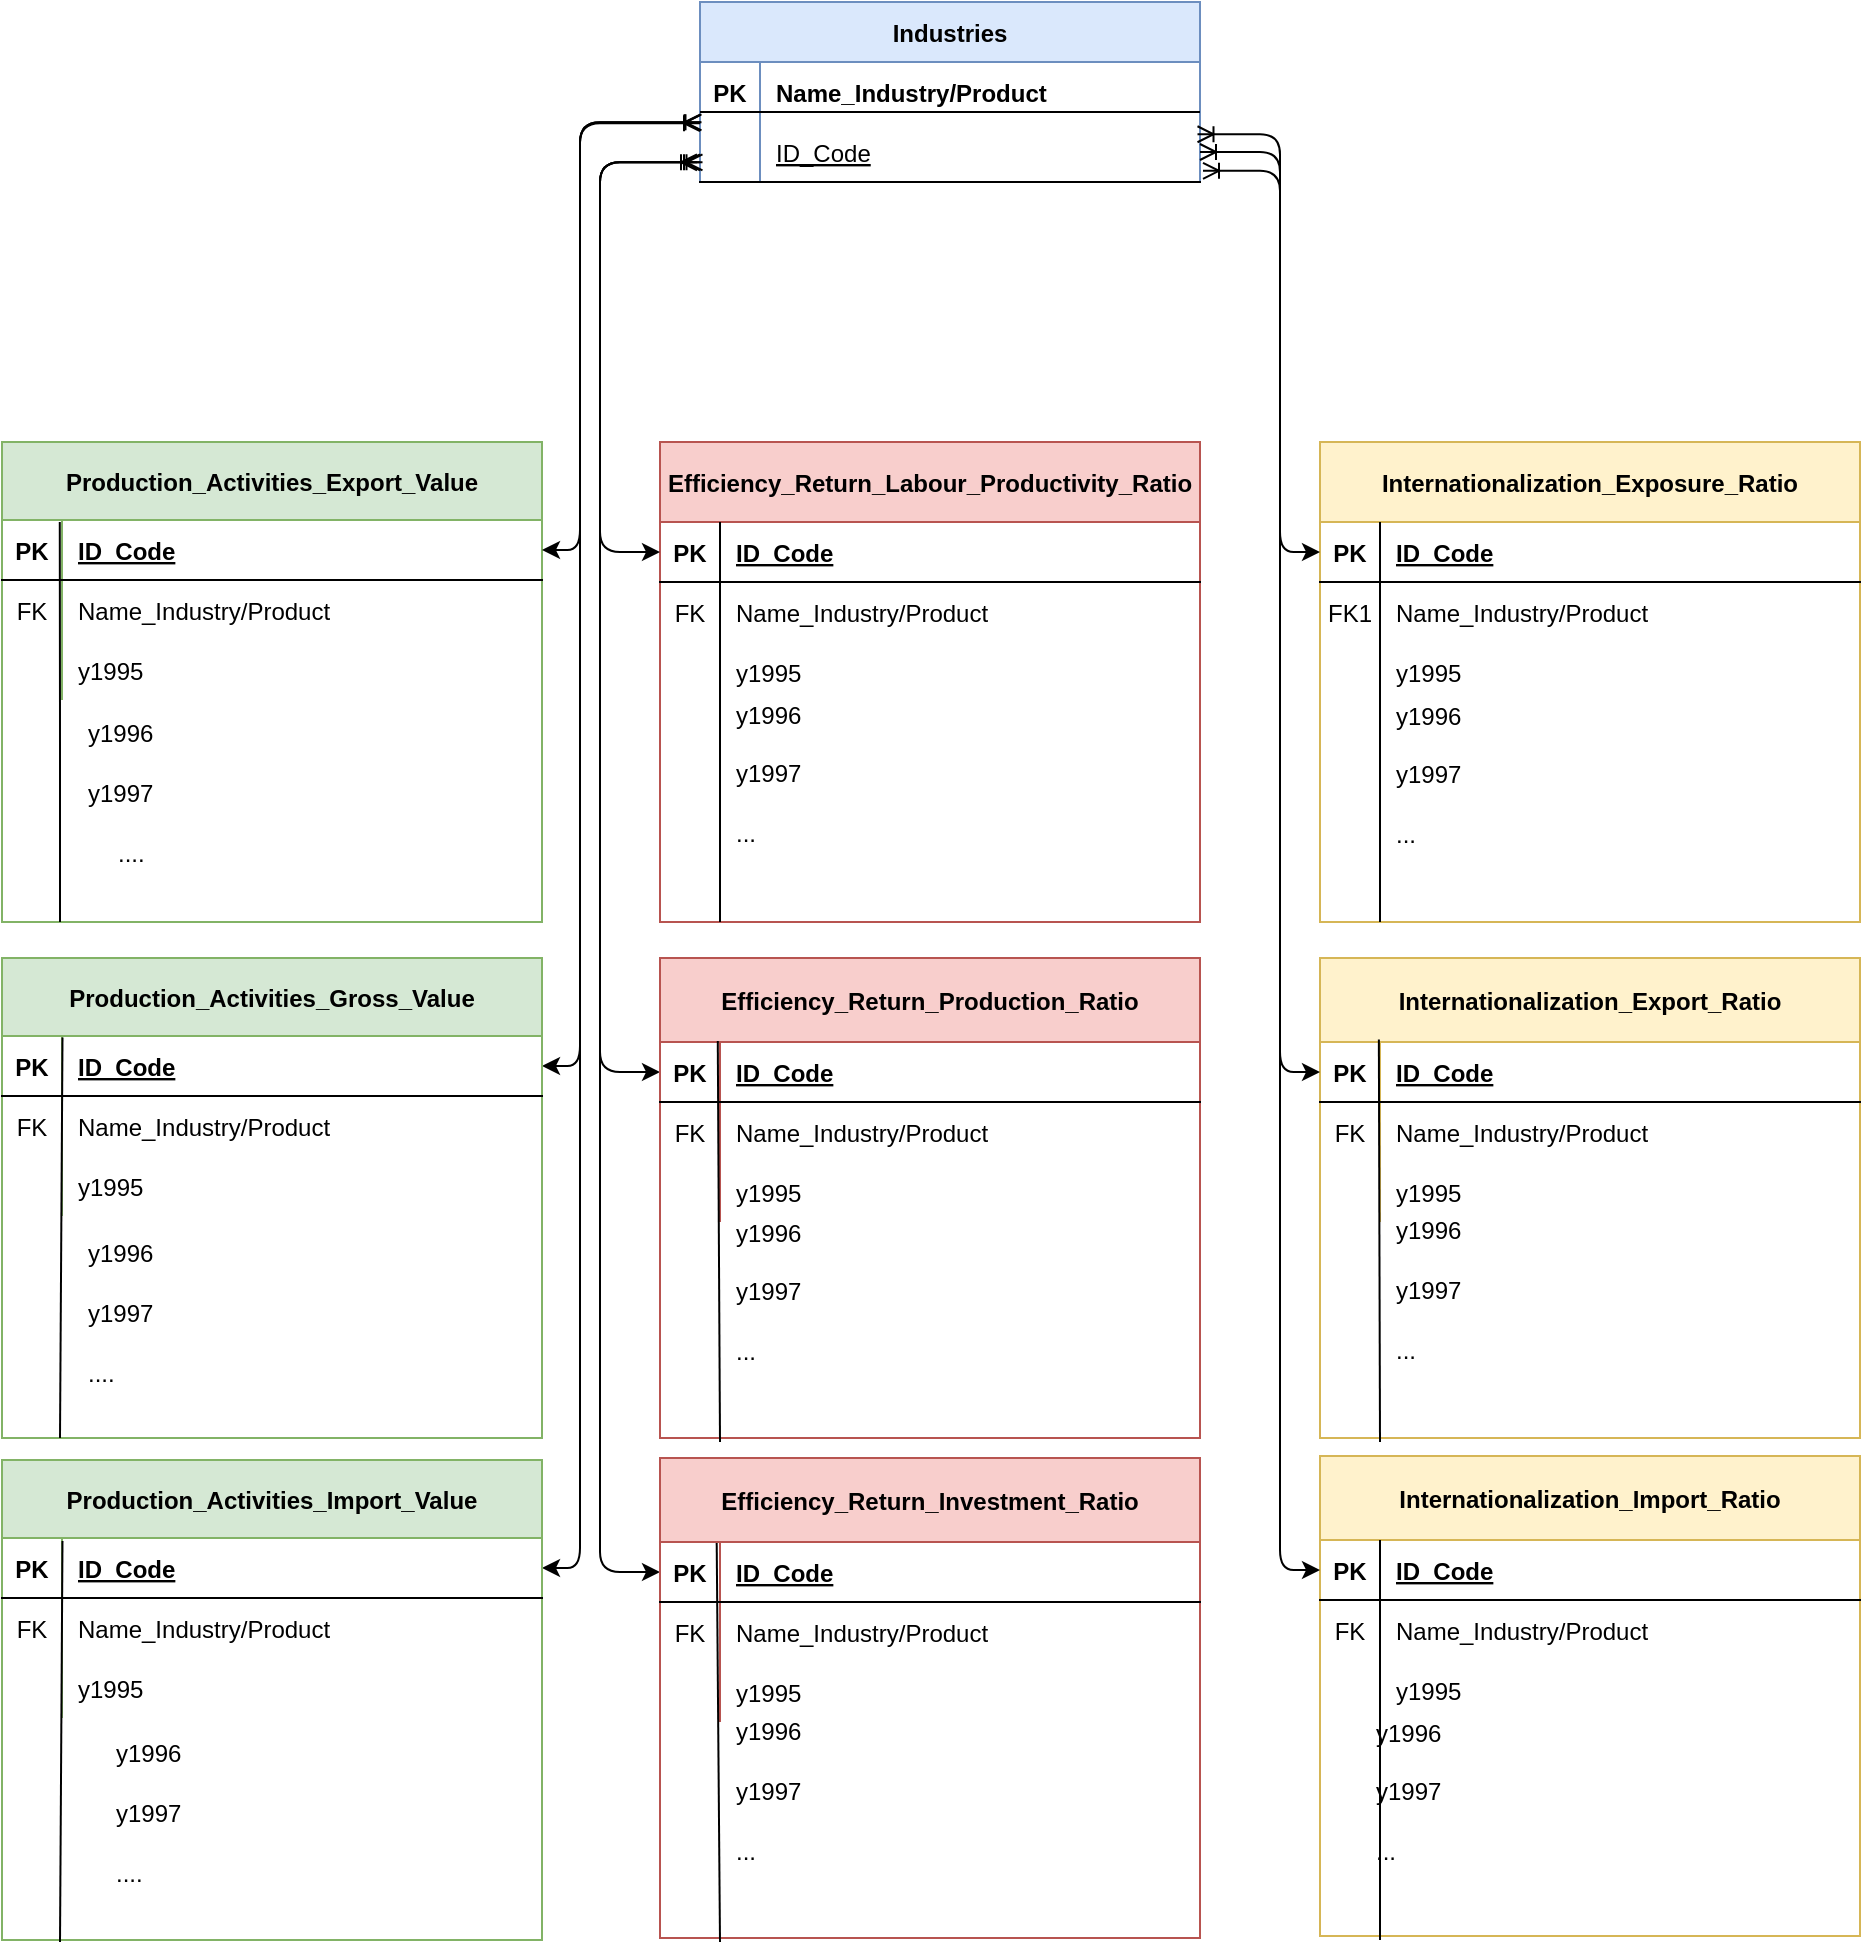 <mxfile version="18.1.3" type="device"><diagram id="R2lEEEUBdFMjLlhIrx00" name="Page-1"><mxGraphModel dx="1720" dy="1095" grid="1" gridSize="10" guides="1" tooltips="1" connect="1" arrows="1" fold="1" page="1" pageScale="1" pageWidth="850" pageHeight="1100" math="0" shadow="0" extFonts="Permanent Marker^https://fonts.googleapis.com/css?family=Permanent+Marker"><root><mxCell id="0"/><mxCell id="1" parent="0"/><mxCell id="C-vyLk0tnHw3VtMMgP7b-2" value="Production_Activities_Export_Value" style="shape=table;startSize=39;container=1;collapsible=1;childLayout=tableLayout;fixedRows=1;rowLines=0;fontStyle=1;align=center;resizeLast=1;fillColor=#d5e8d4;strokeColor=#82b366;" parent="1" vertex="1"><mxGeometry x="11" y="280" width="270" height="240" as="geometry"/></mxCell><mxCell id="C-vyLk0tnHw3VtMMgP7b-3" value="" style="shape=partialRectangle;collapsible=0;dropTarget=0;pointerEvents=0;fillColor=none;points=[[0,0.5],[1,0.5]];portConstraint=eastwest;top=0;left=0;right=0;bottom=1;" parent="C-vyLk0tnHw3VtMMgP7b-2" vertex="1"><mxGeometry y="39" width="270" height="30" as="geometry"/></mxCell><mxCell id="C-vyLk0tnHw3VtMMgP7b-4" value="PK" style="shape=partialRectangle;overflow=hidden;connectable=0;fillColor=none;top=0;left=0;bottom=0;right=0;fontStyle=1;" parent="C-vyLk0tnHw3VtMMgP7b-3" vertex="1"><mxGeometry width="30" height="30" as="geometry"><mxRectangle width="30" height="30" as="alternateBounds"/></mxGeometry></mxCell><mxCell id="C-vyLk0tnHw3VtMMgP7b-5" value="ID_Code" style="shape=partialRectangle;overflow=hidden;connectable=0;fillColor=none;top=0;left=0;bottom=0;right=0;align=left;spacingLeft=6;fontStyle=5;" parent="C-vyLk0tnHw3VtMMgP7b-3" vertex="1"><mxGeometry x="30" width="240" height="30" as="geometry"><mxRectangle width="240" height="30" as="alternateBounds"/></mxGeometry></mxCell><mxCell id="C-vyLk0tnHw3VtMMgP7b-6" value="" style="shape=partialRectangle;collapsible=0;dropTarget=0;pointerEvents=0;fillColor=none;points=[[0,0.5],[1,0.5]];portConstraint=eastwest;top=0;left=0;right=0;bottom=0;" parent="C-vyLk0tnHw3VtMMgP7b-2" vertex="1"><mxGeometry y="69" width="270" height="30" as="geometry"/></mxCell><mxCell id="C-vyLk0tnHw3VtMMgP7b-7" value="FK" style="shape=partialRectangle;overflow=hidden;connectable=0;fillColor=none;top=0;left=0;bottom=0;right=0;" parent="C-vyLk0tnHw3VtMMgP7b-6" vertex="1"><mxGeometry width="30" height="30" as="geometry"><mxRectangle width="30" height="30" as="alternateBounds"/></mxGeometry></mxCell><mxCell id="C-vyLk0tnHw3VtMMgP7b-8" value="Name_Industry/Product" style="shape=partialRectangle;overflow=hidden;connectable=0;fillColor=none;top=0;left=0;bottom=0;right=0;align=left;spacingLeft=6;" parent="C-vyLk0tnHw3VtMMgP7b-6" vertex="1"><mxGeometry x="30" width="240" height="30" as="geometry"><mxRectangle width="240" height="30" as="alternateBounds"/></mxGeometry></mxCell><mxCell id="C-vyLk0tnHw3VtMMgP7b-9" value="" style="shape=partialRectangle;collapsible=0;dropTarget=0;pointerEvents=0;fillColor=none;points=[[0,0.5],[1,0.5]];portConstraint=eastwest;top=0;left=0;right=0;bottom=0;" parent="C-vyLk0tnHw3VtMMgP7b-2" vertex="1"><mxGeometry y="99" width="270" height="30" as="geometry"/></mxCell><mxCell id="C-vyLk0tnHw3VtMMgP7b-10" value="" style="shape=partialRectangle;overflow=hidden;connectable=0;fillColor=none;top=0;left=0;bottom=0;right=0;" parent="C-vyLk0tnHw3VtMMgP7b-9" vertex="1"><mxGeometry width="30" height="30" as="geometry"><mxRectangle width="30" height="30" as="alternateBounds"/></mxGeometry></mxCell><mxCell id="C-vyLk0tnHw3VtMMgP7b-11" value="y1995" style="shape=partialRectangle;overflow=hidden;connectable=0;fillColor=none;top=0;left=0;bottom=0;right=0;align=left;spacingLeft=6;" parent="C-vyLk0tnHw3VtMMgP7b-9" vertex="1"><mxGeometry x="30" width="240" height="30" as="geometry"><mxRectangle width="240" height="30" as="alternateBounds"/></mxGeometry></mxCell><mxCell id="C-vyLk0tnHw3VtMMgP7b-13" value="Efficiency_Return_Labour_Productivity_Ratio" style="shape=table;startSize=40;container=1;collapsible=1;childLayout=tableLayout;fixedRows=1;rowLines=0;fontStyle=1;align=center;resizeLast=1;fillColor=#f8cecc;strokeColor=#b85450;" parent="1" vertex="1"><mxGeometry x="340" y="280" width="270" height="240" as="geometry"/></mxCell><mxCell id="C-vyLk0tnHw3VtMMgP7b-14" value="" style="shape=partialRectangle;collapsible=0;dropTarget=0;pointerEvents=0;fillColor=none;points=[[0,0.5],[1,0.5]];portConstraint=eastwest;top=0;left=0;right=0;bottom=1;" parent="C-vyLk0tnHw3VtMMgP7b-13" vertex="1"><mxGeometry y="40" width="270" height="30" as="geometry"/></mxCell><mxCell id="C-vyLk0tnHw3VtMMgP7b-15" value="PK" style="shape=partialRectangle;overflow=hidden;connectable=0;fillColor=none;top=0;left=0;bottom=0;right=0;fontStyle=1;" parent="C-vyLk0tnHw3VtMMgP7b-14" vertex="1"><mxGeometry width="30" height="30" as="geometry"><mxRectangle width="30" height="30" as="alternateBounds"/></mxGeometry></mxCell><mxCell id="C-vyLk0tnHw3VtMMgP7b-16" value="ID_Code" style="shape=partialRectangle;overflow=hidden;connectable=0;fillColor=none;top=0;left=0;bottom=0;right=0;align=left;spacingLeft=6;fontStyle=5;" parent="C-vyLk0tnHw3VtMMgP7b-14" vertex="1"><mxGeometry x="30" width="240" height="30" as="geometry"><mxRectangle width="240" height="30" as="alternateBounds"/></mxGeometry></mxCell><mxCell id="C-vyLk0tnHw3VtMMgP7b-17" value="" style="shape=partialRectangle;collapsible=0;dropTarget=0;pointerEvents=0;fillColor=none;points=[[0,0.5],[1,0.5]];portConstraint=eastwest;top=0;left=0;right=0;bottom=0;" parent="C-vyLk0tnHw3VtMMgP7b-13" vertex="1"><mxGeometry y="70" width="270" height="30" as="geometry"/></mxCell><mxCell id="C-vyLk0tnHw3VtMMgP7b-18" value="FK" style="shape=partialRectangle;overflow=hidden;connectable=0;fillColor=none;top=0;left=0;bottom=0;right=0;" parent="C-vyLk0tnHw3VtMMgP7b-17" vertex="1"><mxGeometry width="30" height="30" as="geometry"><mxRectangle width="30" height="30" as="alternateBounds"/></mxGeometry></mxCell><mxCell id="C-vyLk0tnHw3VtMMgP7b-19" value="Name_Industry/Product" style="shape=partialRectangle;overflow=hidden;connectable=0;fillColor=none;top=0;left=0;bottom=0;right=0;align=left;spacingLeft=6;" parent="C-vyLk0tnHw3VtMMgP7b-17" vertex="1"><mxGeometry x="30" width="240" height="30" as="geometry"><mxRectangle width="240" height="30" as="alternateBounds"/></mxGeometry></mxCell><mxCell id="C-vyLk0tnHw3VtMMgP7b-20" value="" style="shape=partialRectangle;collapsible=0;dropTarget=0;pointerEvents=0;fillColor=none;points=[[0,0.5],[1,0.5]];portConstraint=eastwest;top=0;left=0;right=0;bottom=0;" parent="C-vyLk0tnHw3VtMMgP7b-13" vertex="1"><mxGeometry y="100" width="270" height="30" as="geometry"/></mxCell><mxCell id="C-vyLk0tnHw3VtMMgP7b-21" value="" style="shape=partialRectangle;overflow=hidden;connectable=0;fillColor=none;top=0;left=0;bottom=0;right=0;" parent="C-vyLk0tnHw3VtMMgP7b-20" vertex="1"><mxGeometry width="30" height="30" as="geometry"><mxRectangle width="30" height="30" as="alternateBounds"/></mxGeometry></mxCell><mxCell id="C-vyLk0tnHw3VtMMgP7b-22" value="y1995" style="shape=partialRectangle;overflow=hidden;connectable=0;fillColor=none;top=0;left=0;bottom=0;right=0;align=left;spacingLeft=6;" parent="C-vyLk0tnHw3VtMMgP7b-20" vertex="1"><mxGeometry x="30" width="240" height="30" as="geometry"><mxRectangle width="240" height="30" as="alternateBounds"/></mxGeometry></mxCell><mxCell id="C-vyLk0tnHw3VtMMgP7b-23" value="Industries" style="shape=table;startSize=30;container=1;collapsible=1;childLayout=tableLayout;fixedRows=1;rowLines=0;fontStyle=1;align=center;resizeLast=1;fillColor=#dae8fc;strokeColor=#6c8ebf;" parent="1" vertex="1"><mxGeometry x="360" y="60" width="250" height="90" as="geometry"><mxRectangle x="360" y="10" width="90" height="30" as="alternateBounds"/></mxGeometry></mxCell><mxCell id="C-vyLk0tnHw3VtMMgP7b-27" value="" style="shape=partialRectangle;collapsible=0;dropTarget=0;pointerEvents=0;fillColor=none;points=[[0,0.5],[1,0.5]];portConstraint=eastwest;top=0;left=0;right=0;bottom=0;" parent="C-vyLk0tnHw3VtMMgP7b-23" vertex="1"><mxGeometry y="30" width="250" height="30" as="geometry"/></mxCell><mxCell id="C-vyLk0tnHw3VtMMgP7b-28" value="PK" style="shape=partialRectangle;overflow=hidden;connectable=0;fillColor=none;top=0;left=0;bottom=0;right=0;fontStyle=1" parent="C-vyLk0tnHw3VtMMgP7b-27" vertex="1"><mxGeometry width="30" height="30" as="geometry"><mxRectangle width="30" height="30" as="alternateBounds"/></mxGeometry></mxCell><mxCell id="C-vyLk0tnHw3VtMMgP7b-29" value="Name_Industry/Product" style="shape=partialRectangle;overflow=hidden;connectable=0;fillColor=none;top=0;left=0;bottom=0;right=0;align=left;spacingLeft=6;verticalAlign=middle;fontStyle=1" parent="C-vyLk0tnHw3VtMMgP7b-27" vertex="1"><mxGeometry x="30" width="220" height="30" as="geometry"><mxRectangle width="220" height="30" as="alternateBounds"/></mxGeometry></mxCell><mxCell id="C-vyLk0tnHw3VtMMgP7b-24" value="" style="shape=partialRectangle;collapsible=0;dropTarget=0;pointerEvents=0;fillColor=none;points=[[0,0.5],[1,0.5]];portConstraint=eastwest;top=0;left=0;right=0;bottom=1;" parent="C-vyLk0tnHw3VtMMgP7b-23" vertex="1"><mxGeometry y="60" width="250" height="30" as="geometry"/></mxCell><mxCell id="C-vyLk0tnHw3VtMMgP7b-25" value="" style="shape=partialRectangle;overflow=hidden;connectable=0;fillColor=none;top=0;left=0;bottom=0;right=0;fontStyle=1;" parent="C-vyLk0tnHw3VtMMgP7b-24" vertex="1"><mxGeometry width="30" height="30" as="geometry"><mxRectangle width="30" height="30" as="alternateBounds"/></mxGeometry></mxCell><mxCell id="C-vyLk0tnHw3VtMMgP7b-26" value="ID_Code" style="shape=partialRectangle;overflow=hidden;connectable=0;fillColor=none;top=0;left=0;bottom=0;right=0;align=left;spacingLeft=6;fontStyle=4;" parent="C-vyLk0tnHw3VtMMgP7b-24" vertex="1"><mxGeometry x="30" width="220" height="30" as="geometry"><mxRectangle width="220" height="30" as="alternateBounds"/></mxGeometry></mxCell><mxCell id="WHuVvMJhgXAeZr_GgcY7-3" value="Internationalization_Exposure_Ratio" style="shape=table;startSize=40;container=1;collapsible=1;childLayout=tableLayout;fixedRows=1;rowLines=0;fontStyle=1;align=center;resizeLast=1;fillColor=#fff2cc;strokeColor=#d6b656;" vertex="1" parent="1"><mxGeometry x="670" y="280" width="270" height="240" as="geometry"/></mxCell><mxCell id="WHuVvMJhgXAeZr_GgcY7-4" value="" style="shape=partialRectangle;collapsible=0;dropTarget=0;pointerEvents=0;fillColor=none;points=[[0,0.5],[1,0.5]];portConstraint=eastwest;top=0;left=0;right=0;bottom=1;" vertex="1" parent="WHuVvMJhgXAeZr_GgcY7-3"><mxGeometry y="40" width="270" height="30" as="geometry"/></mxCell><mxCell id="WHuVvMJhgXAeZr_GgcY7-5" value="PK" style="shape=partialRectangle;overflow=hidden;connectable=0;fillColor=none;top=0;left=0;bottom=0;right=0;fontStyle=1;" vertex="1" parent="WHuVvMJhgXAeZr_GgcY7-4"><mxGeometry width="30" height="30" as="geometry"><mxRectangle width="30" height="30" as="alternateBounds"/></mxGeometry></mxCell><mxCell id="WHuVvMJhgXAeZr_GgcY7-6" value="ID_Code" style="shape=partialRectangle;overflow=hidden;connectable=0;fillColor=none;top=0;left=0;bottom=0;right=0;align=left;spacingLeft=6;fontStyle=5;" vertex="1" parent="WHuVvMJhgXAeZr_GgcY7-4"><mxGeometry x="30" width="240" height="30" as="geometry"><mxRectangle width="240" height="30" as="alternateBounds"/></mxGeometry></mxCell><mxCell id="WHuVvMJhgXAeZr_GgcY7-7" value="" style="shape=partialRectangle;collapsible=0;dropTarget=0;pointerEvents=0;fillColor=none;points=[[0,0.5],[1,0.5]];portConstraint=eastwest;top=0;left=0;right=0;bottom=0;" vertex="1" parent="WHuVvMJhgXAeZr_GgcY7-3"><mxGeometry y="70" width="270" height="30" as="geometry"/></mxCell><mxCell id="WHuVvMJhgXAeZr_GgcY7-8" value="FK1" style="shape=partialRectangle;overflow=hidden;connectable=0;fillColor=none;top=0;left=0;bottom=0;right=0;" vertex="1" parent="WHuVvMJhgXAeZr_GgcY7-7"><mxGeometry width="30" height="30" as="geometry"><mxRectangle width="30" height="30" as="alternateBounds"/></mxGeometry></mxCell><mxCell id="WHuVvMJhgXAeZr_GgcY7-9" value="Name_Industry/Product" style="shape=partialRectangle;overflow=hidden;connectable=0;fillColor=none;top=0;left=0;bottom=0;right=0;align=left;spacingLeft=6;" vertex="1" parent="WHuVvMJhgXAeZr_GgcY7-7"><mxGeometry x="30" width="240" height="30" as="geometry"><mxRectangle width="240" height="30" as="alternateBounds"/></mxGeometry></mxCell><mxCell id="WHuVvMJhgXAeZr_GgcY7-10" value="" style="shape=partialRectangle;collapsible=0;dropTarget=0;pointerEvents=0;fillColor=none;points=[[0,0.5],[1,0.5]];portConstraint=eastwest;top=0;left=0;right=0;bottom=0;" vertex="1" parent="WHuVvMJhgXAeZr_GgcY7-3"><mxGeometry y="100" width="270" height="30" as="geometry"/></mxCell><mxCell id="WHuVvMJhgXAeZr_GgcY7-11" value="" style="shape=partialRectangle;overflow=hidden;connectable=0;fillColor=none;top=0;left=0;bottom=0;right=0;" vertex="1" parent="WHuVvMJhgXAeZr_GgcY7-10"><mxGeometry width="30" height="30" as="geometry"><mxRectangle width="30" height="30" as="alternateBounds"/></mxGeometry></mxCell><mxCell id="WHuVvMJhgXAeZr_GgcY7-12" value="y1995" style="shape=partialRectangle;overflow=hidden;connectable=0;fillColor=none;top=0;left=0;bottom=0;right=0;align=left;spacingLeft=6;" vertex="1" parent="WHuVvMJhgXAeZr_GgcY7-10"><mxGeometry x="30" width="240" height="30" as="geometry"><mxRectangle width="240" height="30" as="alternateBounds"/></mxGeometry></mxCell><mxCell id="WHuVvMJhgXAeZr_GgcY7-62" value="Internationalization_Export_Ratio" style="shape=table;startSize=42;container=1;collapsible=1;childLayout=tableLayout;fixedRows=1;rowLines=0;fontStyle=1;align=center;resizeLast=1;fillColor=#fff2cc;strokeColor=#d6b656;" vertex="1" parent="1"><mxGeometry x="670" y="538" width="270" height="240" as="geometry"/></mxCell><mxCell id="WHuVvMJhgXAeZr_GgcY7-63" value="" style="shape=partialRectangle;collapsible=0;dropTarget=0;pointerEvents=0;fillColor=none;points=[[0,0.5],[1,0.5]];portConstraint=eastwest;top=0;left=0;right=0;bottom=1;" vertex="1" parent="WHuVvMJhgXAeZr_GgcY7-62"><mxGeometry y="42" width="270" height="30" as="geometry"/></mxCell><mxCell id="WHuVvMJhgXAeZr_GgcY7-64" value="PK" style="shape=partialRectangle;overflow=hidden;connectable=0;fillColor=none;top=0;left=0;bottom=0;right=0;fontStyle=1;" vertex="1" parent="WHuVvMJhgXAeZr_GgcY7-63"><mxGeometry width="30" height="30" as="geometry"><mxRectangle width="30" height="30" as="alternateBounds"/></mxGeometry></mxCell><mxCell id="WHuVvMJhgXAeZr_GgcY7-65" value="ID_Code" style="shape=partialRectangle;overflow=hidden;connectable=0;fillColor=none;top=0;left=0;bottom=0;right=0;align=left;spacingLeft=6;fontStyle=5;" vertex="1" parent="WHuVvMJhgXAeZr_GgcY7-63"><mxGeometry x="30" width="240" height="30" as="geometry"><mxRectangle width="240" height="30" as="alternateBounds"/></mxGeometry></mxCell><mxCell id="WHuVvMJhgXAeZr_GgcY7-66" value="" style="shape=partialRectangle;collapsible=0;dropTarget=0;pointerEvents=0;fillColor=none;points=[[0,0.5],[1,0.5]];portConstraint=eastwest;top=0;left=0;right=0;bottom=0;" vertex="1" parent="WHuVvMJhgXAeZr_GgcY7-62"><mxGeometry y="72" width="270" height="30" as="geometry"/></mxCell><mxCell id="WHuVvMJhgXAeZr_GgcY7-67" value="FK" style="shape=partialRectangle;overflow=hidden;connectable=0;fillColor=none;top=0;left=0;bottom=0;right=0;" vertex="1" parent="WHuVvMJhgXAeZr_GgcY7-66"><mxGeometry width="30" height="30" as="geometry"><mxRectangle width="30" height="30" as="alternateBounds"/></mxGeometry></mxCell><mxCell id="WHuVvMJhgXAeZr_GgcY7-68" value="Name_Industry/Product" style="shape=partialRectangle;overflow=hidden;connectable=0;fillColor=none;top=0;left=0;bottom=0;right=0;align=left;spacingLeft=6;" vertex="1" parent="WHuVvMJhgXAeZr_GgcY7-66"><mxGeometry x="30" width="240" height="30" as="geometry"><mxRectangle width="240" height="30" as="alternateBounds"/></mxGeometry></mxCell><mxCell id="WHuVvMJhgXAeZr_GgcY7-69" value="" style="shape=partialRectangle;collapsible=0;dropTarget=0;pointerEvents=0;fillColor=none;points=[[0,0.5],[1,0.5]];portConstraint=eastwest;top=0;left=0;right=0;bottom=0;" vertex="1" parent="WHuVvMJhgXAeZr_GgcY7-62"><mxGeometry y="102" width="270" height="30" as="geometry"/></mxCell><mxCell id="WHuVvMJhgXAeZr_GgcY7-70" value="" style="shape=partialRectangle;overflow=hidden;connectable=0;fillColor=none;top=0;left=0;bottom=0;right=0;" vertex="1" parent="WHuVvMJhgXAeZr_GgcY7-69"><mxGeometry width="30" height="30" as="geometry"><mxRectangle width="30" height="30" as="alternateBounds"/></mxGeometry></mxCell><mxCell id="WHuVvMJhgXAeZr_GgcY7-71" value="y1995" style="shape=partialRectangle;overflow=hidden;connectable=0;fillColor=none;top=0;left=0;bottom=0;right=0;align=left;spacingLeft=6;" vertex="1" parent="WHuVvMJhgXAeZr_GgcY7-69"><mxGeometry x="30" width="240" height="30" as="geometry"><mxRectangle width="240" height="30" as="alternateBounds"/></mxGeometry></mxCell><mxCell id="WHuVvMJhgXAeZr_GgcY7-72" value="Internationalization_Import_Ratio" style="shape=table;startSize=42;container=1;collapsible=1;childLayout=tableLayout;fixedRows=1;rowLines=0;fontStyle=1;align=center;resizeLast=1;fillColor=#fff2cc;strokeColor=#d6b656;" vertex="1" parent="1"><mxGeometry x="670" y="787" width="270" height="240" as="geometry"/></mxCell><mxCell id="WHuVvMJhgXAeZr_GgcY7-73" value="" style="shape=partialRectangle;collapsible=0;dropTarget=0;pointerEvents=0;fillColor=none;points=[[0,0.5],[1,0.5]];portConstraint=eastwest;top=0;left=0;right=0;bottom=1;" vertex="1" parent="WHuVvMJhgXAeZr_GgcY7-72"><mxGeometry y="42" width="270" height="30" as="geometry"/></mxCell><mxCell id="WHuVvMJhgXAeZr_GgcY7-74" value="PK" style="shape=partialRectangle;overflow=hidden;connectable=0;fillColor=none;top=0;left=0;bottom=0;right=0;fontStyle=1;" vertex="1" parent="WHuVvMJhgXAeZr_GgcY7-73"><mxGeometry width="30" height="30" as="geometry"><mxRectangle width="30" height="30" as="alternateBounds"/></mxGeometry></mxCell><mxCell id="WHuVvMJhgXAeZr_GgcY7-75" value="ID_Code" style="shape=partialRectangle;overflow=hidden;connectable=0;fillColor=none;top=0;left=0;bottom=0;right=0;align=left;spacingLeft=6;fontStyle=5;" vertex="1" parent="WHuVvMJhgXAeZr_GgcY7-73"><mxGeometry x="30" width="240" height="30" as="geometry"><mxRectangle width="240" height="30" as="alternateBounds"/></mxGeometry></mxCell><mxCell id="WHuVvMJhgXAeZr_GgcY7-76" value="" style="shape=partialRectangle;collapsible=0;dropTarget=0;pointerEvents=0;fillColor=none;points=[[0,0.5],[1,0.5]];portConstraint=eastwest;top=0;left=0;right=0;bottom=0;" vertex="1" parent="WHuVvMJhgXAeZr_GgcY7-72"><mxGeometry y="72" width="270" height="30" as="geometry"/></mxCell><mxCell id="WHuVvMJhgXAeZr_GgcY7-77" value="FK" style="shape=partialRectangle;overflow=hidden;connectable=0;fillColor=none;top=0;left=0;bottom=0;right=0;" vertex="1" parent="WHuVvMJhgXAeZr_GgcY7-76"><mxGeometry width="30" height="30" as="geometry"><mxRectangle width="30" height="30" as="alternateBounds"/></mxGeometry></mxCell><mxCell id="WHuVvMJhgXAeZr_GgcY7-78" value="Name_Industry/Product" style="shape=partialRectangle;overflow=hidden;connectable=0;fillColor=none;top=0;left=0;bottom=0;right=0;align=left;spacingLeft=6;" vertex="1" parent="WHuVvMJhgXAeZr_GgcY7-76"><mxGeometry x="30" width="240" height="30" as="geometry"><mxRectangle width="240" height="30" as="alternateBounds"/></mxGeometry></mxCell><mxCell id="WHuVvMJhgXAeZr_GgcY7-79" value="" style="shape=partialRectangle;collapsible=0;dropTarget=0;pointerEvents=0;fillColor=none;points=[[0,0.5],[1,0.5]];portConstraint=eastwest;top=0;left=0;right=0;bottom=0;" vertex="1" parent="WHuVvMJhgXAeZr_GgcY7-72"><mxGeometry y="102" width="270" height="30" as="geometry"/></mxCell><mxCell id="WHuVvMJhgXAeZr_GgcY7-80" value="" style="shape=partialRectangle;overflow=hidden;connectable=0;fillColor=none;top=0;left=0;bottom=0;right=0;" vertex="1" parent="WHuVvMJhgXAeZr_GgcY7-79"><mxGeometry width="30" height="30" as="geometry"><mxRectangle width="30" height="30" as="alternateBounds"/></mxGeometry></mxCell><mxCell id="WHuVvMJhgXAeZr_GgcY7-81" value="y1995" style="shape=partialRectangle;overflow=hidden;connectable=0;fillColor=none;top=0;left=0;bottom=0;right=0;align=left;spacingLeft=6;" vertex="1" parent="WHuVvMJhgXAeZr_GgcY7-79"><mxGeometry x="30" width="240" height="30" as="geometry"><mxRectangle width="240" height="30" as="alternateBounds"/></mxGeometry></mxCell><mxCell id="WHuVvMJhgXAeZr_GgcY7-85" style="edgeStyle=elbowEdgeStyle;rounded=1;orthogonalLoop=1;jettySize=auto;html=1;exitX=0.001;exitY=0.006;exitDx=0;exitDy=0;startArrow=ERoneToMany;startFill=0;entryX=1;entryY=0.5;entryDx=0;entryDy=0;exitPerimeter=0;" edge="1" parent="1" source="C-vyLk0tnHw3VtMMgP7b-24" target="WHuVvMJhgXAeZr_GgcY7-158"><mxGeometry relative="1" as="geometry"><mxPoint x="281" y="875" as="targetPoint"/><Array as="points"><mxPoint x="300" y="360"/></Array></mxGeometry></mxCell><mxCell id="WHuVvMJhgXAeZr_GgcY7-86" style="edgeStyle=elbowEdgeStyle;rounded=1;orthogonalLoop=1;jettySize=auto;html=1;startArrow=ERoneToMany;startFill=0;entryX=1;entryY=0.5;entryDx=0;entryDy=0;exitX=0.003;exitY=0.006;exitDx=0;exitDy=0;exitPerimeter=0;" edge="1" parent="1" source="C-vyLk0tnHw3VtMMgP7b-24" target="C-vyLk0tnHw3VtMMgP7b-3"><mxGeometry relative="1" as="geometry"><mxPoint x="280" y="500.0" as="targetPoint"/><mxPoint x="330" y="60" as="sourcePoint"/><Array as="points"><mxPoint x="300" y="340"/></Array></mxGeometry></mxCell><mxCell id="WHuVvMJhgXAeZr_GgcY7-87" style="edgeStyle=elbowEdgeStyle;rounded=1;orthogonalLoop=1;jettySize=auto;html=1;exitX=0;exitY=0.02;exitDx=0;exitDy=0;startArrow=ERoneToMany;startFill=0;entryX=1;entryY=0.5;entryDx=0;entryDy=0;exitPerimeter=0;" edge="1" parent="1" source="C-vyLk0tnHw3VtMMgP7b-24" target="WHuVvMJhgXAeZr_GgcY7-171"><mxGeometry relative="1" as="geometry"><mxPoint x="280" y="1005" as="targetPoint"/><mxPoint x="355" y="90.0" as="sourcePoint"/><Array as="points"><mxPoint x="300" y="460"/><mxPoint x="290" y="850"/><mxPoint x="300" y="360"/></Array></mxGeometry></mxCell><mxCell id="WHuVvMJhgXAeZr_GgcY7-88" style="edgeStyle=elbowEdgeStyle;rounded=1;orthogonalLoop=1;jettySize=auto;html=1;startArrow=ERoneToMany;startFill=0;entryX=0;entryY=0.5;entryDx=0;entryDy=0;exitX=0.005;exitY=0.672;exitDx=0;exitDy=0;exitPerimeter=0;" edge="1" parent="1" source="C-vyLk0tnHw3VtMMgP7b-24" target="C-vyLk0tnHw3VtMMgP7b-14"><mxGeometry relative="1" as="geometry"><mxPoint x="290" y="370" as="targetPoint"/><mxPoint x="350" y="100" as="sourcePoint"/><Array as="points"><mxPoint x="310" y="370"/></Array></mxGeometry></mxCell><mxCell id="WHuVvMJhgXAeZr_GgcY7-89" style="edgeStyle=elbowEdgeStyle;rounded=1;orthogonalLoop=1;jettySize=auto;html=1;startArrow=ERoneToMany;startFill=0;entryX=0;entryY=0.5;entryDx=0;entryDy=0;exitX=-0.006;exitY=0.672;exitDx=0;exitDy=0;exitPerimeter=0;" edge="1" parent="1" source="C-vyLk0tnHw3VtMMgP7b-24" target="WHuVvMJhgXAeZr_GgcY7-188"><mxGeometry relative="1" as="geometry"><mxPoint x="340" y="815" as="targetPoint"/><mxPoint x="350" y="100" as="sourcePoint"/><Array as="points"><mxPoint x="310" y="300"/><mxPoint x="340" y="100"/><mxPoint x="320" y="380"/></Array></mxGeometry></mxCell><mxCell id="WHuVvMJhgXAeZr_GgcY7-90" style="edgeStyle=elbowEdgeStyle;rounded=1;orthogonalLoop=1;jettySize=auto;html=1;startArrow=ERoneToMany;startFill=0;entryX=0;entryY=0.5;entryDx=0;entryDy=0;exitX=0;exitY=0.672;exitDx=0;exitDy=0;exitPerimeter=0;" edge="1" parent="1" source="C-vyLk0tnHw3VtMMgP7b-24" target="WHuVvMJhgXAeZr_GgcY7-201"><mxGeometry relative="1" as="geometry"><mxPoint x="370" y="1115" as="targetPoint"/><mxPoint x="350" y="90" as="sourcePoint"/><Array as="points"><mxPoint x="310" y="380"/><mxPoint x="320" y="90"/><mxPoint x="350" y="110"/><mxPoint x="330" y="390"/></Array></mxGeometry></mxCell><mxCell id="WHuVvMJhgXAeZr_GgcY7-91" style="edgeStyle=elbowEdgeStyle;rounded=1;orthogonalLoop=1;jettySize=auto;html=1;startArrow=ERoneToMany;startFill=0;entryX=0;entryY=0.5;entryDx=0;entryDy=0;exitX=1.006;exitY=0.814;exitDx=0;exitDy=0;exitPerimeter=0;" edge="1" parent="1" source="C-vyLk0tnHw3VtMMgP7b-24" target="WHuVvMJhgXAeZr_GgcY7-63"><mxGeometry relative="1" as="geometry"><mxPoint x="690" y="493.88" as="targetPoint"/><mxPoint x="704.5" y="80" as="sourcePoint"/><Array as="points"><mxPoint x="650" y="210"/><mxPoint x="690" y="88.88"/><mxPoint x="670" y="368.88"/></Array></mxGeometry></mxCell><mxCell id="WHuVvMJhgXAeZr_GgcY7-92" style="edgeStyle=elbowEdgeStyle;rounded=1;orthogonalLoop=1;jettySize=auto;html=1;startArrow=ERoneToMany;startFill=0;entryX=0;entryY=0.5;entryDx=0;entryDy=0;exitX=0.995;exitY=0.204;exitDx=0;exitDy=0;exitPerimeter=0;" edge="1" parent="1" source="C-vyLk0tnHw3VtMMgP7b-24" target="WHuVvMJhgXAeZr_GgcY7-4"><mxGeometry relative="1" as="geometry"><mxPoint x="670" y="350" as="targetPoint"/><mxPoint x="605" y="80" as="sourcePoint"/><Array as="points"><mxPoint x="650" y="205"/><mxPoint x="690" y="83.88"/><mxPoint x="670" y="363.88"/></Array></mxGeometry></mxCell><mxCell id="WHuVvMJhgXAeZr_GgcY7-93" style="edgeStyle=elbowEdgeStyle;rounded=1;orthogonalLoop=1;jettySize=auto;html=1;startArrow=ERoneToMany;startFill=0;exitX=1;exitY=0.5;exitDx=0;exitDy=0;entryX=0;entryY=0.5;entryDx=0;entryDy=0;" edge="1" parent="1" source="C-vyLk0tnHw3VtMMgP7b-24" target="WHuVvMJhgXAeZr_GgcY7-73"><mxGeometry relative="1" as="geometry"><mxPoint x="660" y="670" as="targetPoint"/><mxPoint x="625" y="105.0" as="sourcePoint"/><Array as="points"><mxPoint x="650" y="390"/><mxPoint x="710" y="108.88"/><mxPoint x="690" y="388.88"/></Array></mxGeometry></mxCell><mxCell id="WHuVvMJhgXAeZr_GgcY7-152" value="" style="shape=partialRectangle;overflow=hidden;connectable=0;fillColor=none;top=0;left=0;bottom=0;right=0;" vertex="1" parent="1"><mxGeometry x="30" y="371.5" width="30" height="30" as="geometry"><mxRectangle width="30" height="30" as="alternateBounds"/></mxGeometry></mxCell><mxCell id="WHuVvMJhgXAeZr_GgcY7-154" value="y1996" style="shape=partialRectangle;overflow=hidden;connectable=0;fillColor=none;top=0;left=0;bottom=0;right=0;align=left;spacingLeft=6;" vertex="1" parent="1"><mxGeometry x="46" y="410" width="220" height="30" as="geometry"><mxRectangle width="220" height="30" as="alternateBounds"/></mxGeometry></mxCell><mxCell id="WHuVvMJhgXAeZr_GgcY7-155" value="y1997" style="shape=partialRectangle;overflow=hidden;connectable=0;fillColor=none;top=0;left=0;bottom=0;right=0;align=left;spacingLeft=6;" vertex="1" parent="1"><mxGeometry x="46" y="440" width="220" height="30" as="geometry"><mxRectangle width="220" height="30" as="alternateBounds"/></mxGeometry></mxCell><mxCell id="WHuVvMJhgXAeZr_GgcY7-156" value="...." style="shape=partialRectangle;overflow=hidden;connectable=0;fillColor=none;top=0;left=0;bottom=0;right=0;align=left;spacingLeft=6;" vertex="1" parent="1"><mxGeometry x="61" y="470" width="220" height="30" as="geometry"><mxRectangle width="220" height="30" as="alternateBounds"/></mxGeometry></mxCell><mxCell id="WHuVvMJhgXAeZr_GgcY7-157" value="Production_Activities_Gross_Value" style="shape=table;startSize=39;container=1;collapsible=1;childLayout=tableLayout;fixedRows=1;rowLines=0;fontStyle=1;align=center;resizeLast=1;fillColor=#d5e8d4;strokeColor=#82b366;" vertex="1" parent="1"><mxGeometry x="11" y="538" width="270" height="240" as="geometry"/></mxCell><mxCell id="WHuVvMJhgXAeZr_GgcY7-158" value="" style="shape=partialRectangle;collapsible=0;dropTarget=0;pointerEvents=0;fillColor=none;points=[[0,0.5],[1,0.5]];portConstraint=eastwest;top=0;left=0;right=0;bottom=1;" vertex="1" parent="WHuVvMJhgXAeZr_GgcY7-157"><mxGeometry y="39" width="270" height="30" as="geometry"/></mxCell><mxCell id="WHuVvMJhgXAeZr_GgcY7-159" value="PK" style="shape=partialRectangle;overflow=hidden;connectable=0;fillColor=none;top=0;left=0;bottom=0;right=0;fontStyle=1;" vertex="1" parent="WHuVvMJhgXAeZr_GgcY7-158"><mxGeometry width="30" height="30" as="geometry"><mxRectangle width="30" height="30" as="alternateBounds"/></mxGeometry></mxCell><mxCell id="WHuVvMJhgXAeZr_GgcY7-160" value="ID_Code" style="shape=partialRectangle;overflow=hidden;connectable=0;fillColor=none;top=0;left=0;bottom=0;right=0;align=left;spacingLeft=6;fontStyle=5;" vertex="1" parent="WHuVvMJhgXAeZr_GgcY7-158"><mxGeometry x="30" width="240" height="30" as="geometry"><mxRectangle width="240" height="30" as="alternateBounds"/></mxGeometry></mxCell><mxCell id="WHuVvMJhgXAeZr_GgcY7-161" value="" style="shape=partialRectangle;collapsible=0;dropTarget=0;pointerEvents=0;fillColor=none;points=[[0,0.5],[1,0.5]];portConstraint=eastwest;top=0;left=0;right=0;bottom=0;" vertex="1" parent="WHuVvMJhgXAeZr_GgcY7-157"><mxGeometry y="69" width="270" height="30" as="geometry"/></mxCell><mxCell id="WHuVvMJhgXAeZr_GgcY7-162" value="FK" style="shape=partialRectangle;overflow=hidden;connectable=0;fillColor=none;top=0;left=0;bottom=0;right=0;" vertex="1" parent="WHuVvMJhgXAeZr_GgcY7-161"><mxGeometry width="30" height="30" as="geometry"><mxRectangle width="30" height="30" as="alternateBounds"/></mxGeometry></mxCell><mxCell id="WHuVvMJhgXAeZr_GgcY7-163" value="Name_Industry/Product" style="shape=partialRectangle;overflow=hidden;connectable=0;fillColor=none;top=0;left=0;bottom=0;right=0;align=left;spacingLeft=6;" vertex="1" parent="WHuVvMJhgXAeZr_GgcY7-161"><mxGeometry x="30" width="240" height="30" as="geometry"><mxRectangle width="240" height="30" as="alternateBounds"/></mxGeometry></mxCell><mxCell id="WHuVvMJhgXAeZr_GgcY7-164" value="" style="shape=partialRectangle;collapsible=0;dropTarget=0;pointerEvents=0;fillColor=none;points=[[0,0.5],[1,0.5]];portConstraint=eastwest;top=0;left=0;right=0;bottom=0;" vertex="1" parent="WHuVvMJhgXAeZr_GgcY7-157"><mxGeometry y="99" width="270" height="30" as="geometry"/></mxCell><mxCell id="WHuVvMJhgXAeZr_GgcY7-165" value="" style="shape=partialRectangle;overflow=hidden;connectable=0;fillColor=none;top=0;left=0;bottom=0;right=0;" vertex="1" parent="WHuVvMJhgXAeZr_GgcY7-164"><mxGeometry width="30" height="30" as="geometry"><mxRectangle width="30" height="30" as="alternateBounds"/></mxGeometry></mxCell><mxCell id="WHuVvMJhgXAeZr_GgcY7-166" value="y1995" style="shape=partialRectangle;overflow=hidden;connectable=0;fillColor=none;top=0;left=0;bottom=0;right=0;align=left;spacingLeft=6;" vertex="1" parent="WHuVvMJhgXAeZr_GgcY7-164"><mxGeometry x="30" width="240" height="30" as="geometry"><mxRectangle width="240" height="30" as="alternateBounds"/></mxGeometry></mxCell><mxCell id="WHuVvMJhgXAeZr_GgcY7-167" value="y1996" style="shape=partialRectangle;overflow=hidden;connectable=0;fillColor=none;top=0;left=0;bottom=0;right=0;align=left;spacingLeft=6;" vertex="1" parent="1"><mxGeometry x="46" y="670" width="220" height="30" as="geometry"><mxRectangle width="220" height="30" as="alternateBounds"/></mxGeometry></mxCell><mxCell id="WHuVvMJhgXAeZr_GgcY7-168" value="y1997" style="shape=partialRectangle;overflow=hidden;connectable=0;fillColor=none;top=0;left=0;bottom=0;right=0;align=left;spacingLeft=6;" vertex="1" parent="1"><mxGeometry x="46" y="700" width="220" height="30" as="geometry"><mxRectangle width="220" height="30" as="alternateBounds"/></mxGeometry></mxCell><mxCell id="WHuVvMJhgXAeZr_GgcY7-169" value="...." style="shape=partialRectangle;overflow=hidden;connectable=0;fillColor=none;top=0;left=0;bottom=0;right=0;align=left;spacingLeft=6;" vertex="1" parent="1"><mxGeometry x="46" y="730" width="220" height="30" as="geometry"><mxRectangle width="220" height="30" as="alternateBounds"/></mxGeometry></mxCell><mxCell id="WHuVvMJhgXAeZr_GgcY7-170" value="Production_Activities_Import_Value" style="shape=table;startSize=39;container=1;collapsible=1;childLayout=tableLayout;fixedRows=1;rowLines=0;fontStyle=1;align=center;resizeLast=1;fillColor=#d5e8d4;strokeColor=#82b366;" vertex="1" parent="1"><mxGeometry x="11" y="789" width="270" height="240" as="geometry"/></mxCell><mxCell id="WHuVvMJhgXAeZr_GgcY7-171" value="" style="shape=partialRectangle;collapsible=0;dropTarget=0;pointerEvents=0;fillColor=none;points=[[0,0.5],[1,0.5]];portConstraint=eastwest;top=0;left=0;right=0;bottom=1;" vertex="1" parent="WHuVvMJhgXAeZr_GgcY7-170"><mxGeometry y="39" width="270" height="30" as="geometry"/></mxCell><mxCell id="WHuVvMJhgXAeZr_GgcY7-172" value="PK" style="shape=partialRectangle;overflow=hidden;connectable=0;fillColor=none;top=0;left=0;bottom=0;right=0;fontStyle=1;" vertex="1" parent="WHuVvMJhgXAeZr_GgcY7-171"><mxGeometry width="30" height="30" as="geometry"><mxRectangle width="30" height="30" as="alternateBounds"/></mxGeometry></mxCell><mxCell id="WHuVvMJhgXAeZr_GgcY7-173" value="ID_Code" style="shape=partialRectangle;overflow=hidden;connectable=0;fillColor=none;top=0;left=0;bottom=0;right=0;align=left;spacingLeft=6;fontStyle=5;" vertex="1" parent="WHuVvMJhgXAeZr_GgcY7-171"><mxGeometry x="30" width="240" height="30" as="geometry"><mxRectangle width="240" height="30" as="alternateBounds"/></mxGeometry></mxCell><mxCell id="WHuVvMJhgXAeZr_GgcY7-174" value="" style="shape=partialRectangle;collapsible=0;dropTarget=0;pointerEvents=0;fillColor=none;points=[[0,0.5],[1,0.5]];portConstraint=eastwest;top=0;left=0;right=0;bottom=0;" vertex="1" parent="WHuVvMJhgXAeZr_GgcY7-170"><mxGeometry y="69" width="270" height="30" as="geometry"/></mxCell><mxCell id="WHuVvMJhgXAeZr_GgcY7-175" value="FK" style="shape=partialRectangle;overflow=hidden;connectable=0;fillColor=none;top=0;left=0;bottom=0;right=0;" vertex="1" parent="WHuVvMJhgXAeZr_GgcY7-174"><mxGeometry width="30" height="30" as="geometry"><mxRectangle width="30" height="30" as="alternateBounds"/></mxGeometry></mxCell><mxCell id="WHuVvMJhgXAeZr_GgcY7-176" value="Name_Industry/Product" style="shape=partialRectangle;overflow=hidden;connectable=0;fillColor=none;top=0;left=0;bottom=0;right=0;align=left;spacingLeft=6;" vertex="1" parent="WHuVvMJhgXAeZr_GgcY7-174"><mxGeometry x="30" width="240" height="30" as="geometry"><mxRectangle width="240" height="30" as="alternateBounds"/></mxGeometry></mxCell><mxCell id="WHuVvMJhgXAeZr_GgcY7-177" value="" style="shape=partialRectangle;collapsible=0;dropTarget=0;pointerEvents=0;fillColor=none;points=[[0,0.5],[1,0.5]];portConstraint=eastwest;top=0;left=0;right=0;bottom=0;" vertex="1" parent="WHuVvMJhgXAeZr_GgcY7-170"><mxGeometry y="99" width="270" height="30" as="geometry"/></mxCell><mxCell id="WHuVvMJhgXAeZr_GgcY7-178" value="" style="shape=partialRectangle;overflow=hidden;connectable=0;fillColor=none;top=0;left=0;bottom=0;right=0;" vertex="1" parent="WHuVvMJhgXAeZr_GgcY7-177"><mxGeometry width="30" height="30" as="geometry"><mxRectangle width="30" height="30" as="alternateBounds"/></mxGeometry></mxCell><mxCell id="WHuVvMJhgXAeZr_GgcY7-179" value="y1995" style="shape=partialRectangle;overflow=hidden;connectable=0;fillColor=none;top=0;left=0;bottom=0;right=0;align=left;spacingLeft=6;" vertex="1" parent="WHuVvMJhgXAeZr_GgcY7-177"><mxGeometry x="30" width="240" height="30" as="geometry"><mxRectangle width="240" height="30" as="alternateBounds"/></mxGeometry></mxCell><mxCell id="WHuVvMJhgXAeZr_GgcY7-180" value="y1996" style="shape=partialRectangle;overflow=hidden;connectable=0;fillColor=none;top=0;left=0;bottom=0;right=0;align=left;spacingLeft=6;" vertex="1" parent="1"><mxGeometry x="60" y="920" width="220" height="30" as="geometry"><mxRectangle width="220" height="30" as="alternateBounds"/></mxGeometry></mxCell><mxCell id="WHuVvMJhgXAeZr_GgcY7-181" value="y1997" style="shape=partialRectangle;overflow=hidden;connectable=0;fillColor=none;top=0;left=0;bottom=0;right=0;align=left;spacingLeft=6;" vertex="1" parent="1"><mxGeometry x="60" y="950" width="220" height="30" as="geometry"><mxRectangle width="220" height="30" as="alternateBounds"/></mxGeometry></mxCell><mxCell id="WHuVvMJhgXAeZr_GgcY7-182" value="...." style="shape=partialRectangle;overflow=hidden;connectable=0;fillColor=none;top=0;left=0;bottom=0;right=0;align=left;spacingLeft=6;" vertex="1" parent="1"><mxGeometry x="60" y="980" width="220" height="30" as="geometry"><mxRectangle width="220" height="30" as="alternateBounds"/></mxGeometry></mxCell><mxCell id="WHuVvMJhgXAeZr_GgcY7-183" value="y1996" style="shape=partialRectangle;overflow=hidden;connectable=0;fillColor=none;top=0;left=0;bottom=0;right=0;align=left;spacingLeft=6;" vertex="1" parent="1"><mxGeometry x="370" y="401" width="220" height="30" as="geometry"><mxRectangle width="220" height="30" as="alternateBounds"/></mxGeometry></mxCell><mxCell id="WHuVvMJhgXAeZr_GgcY7-184" value="y1997" style="shape=partialRectangle;overflow=hidden;connectable=0;fillColor=none;top=0;left=0;bottom=0;right=0;align=left;spacingLeft=6;" vertex="1" parent="1"><mxGeometry x="370" y="430" width="220" height="30" as="geometry"><mxRectangle width="220" height="30" as="alternateBounds"/></mxGeometry></mxCell><mxCell id="WHuVvMJhgXAeZr_GgcY7-185" value="..." style="shape=partialRectangle;overflow=hidden;connectable=0;fillColor=none;top=0;left=0;bottom=0;right=0;align=left;spacingLeft=6;" vertex="1" parent="1"><mxGeometry x="370" y="460" width="220" height="30" as="geometry"><mxRectangle width="220" height="30" as="alternateBounds"/></mxGeometry></mxCell><mxCell id="WHuVvMJhgXAeZr_GgcY7-187" value="Efficiency_Return_Production_Ratio" style="shape=table;startSize=42;container=1;collapsible=1;childLayout=tableLayout;fixedRows=1;rowLines=0;fontStyle=1;align=center;resizeLast=1;fillColor=#f8cecc;strokeColor=#b85450;" vertex="1" parent="1"><mxGeometry x="340" y="538" width="270" height="240" as="geometry"/></mxCell><mxCell id="WHuVvMJhgXAeZr_GgcY7-188" value="" style="shape=partialRectangle;collapsible=0;dropTarget=0;pointerEvents=0;fillColor=none;points=[[0,0.5],[1,0.5]];portConstraint=eastwest;top=0;left=0;right=0;bottom=1;" vertex="1" parent="WHuVvMJhgXAeZr_GgcY7-187"><mxGeometry y="42" width="270" height="30" as="geometry"/></mxCell><mxCell id="WHuVvMJhgXAeZr_GgcY7-189" value="PK" style="shape=partialRectangle;overflow=hidden;connectable=0;fillColor=none;top=0;left=0;bottom=0;right=0;fontStyle=1;" vertex="1" parent="WHuVvMJhgXAeZr_GgcY7-188"><mxGeometry width="30" height="30" as="geometry"><mxRectangle width="30" height="30" as="alternateBounds"/></mxGeometry></mxCell><mxCell id="WHuVvMJhgXAeZr_GgcY7-190" value="ID_Code" style="shape=partialRectangle;overflow=hidden;connectable=0;fillColor=none;top=0;left=0;bottom=0;right=0;align=left;spacingLeft=6;fontStyle=5;" vertex="1" parent="WHuVvMJhgXAeZr_GgcY7-188"><mxGeometry x="30" width="240" height="30" as="geometry"><mxRectangle width="240" height="30" as="alternateBounds"/></mxGeometry></mxCell><mxCell id="WHuVvMJhgXAeZr_GgcY7-191" value="" style="shape=partialRectangle;collapsible=0;dropTarget=0;pointerEvents=0;fillColor=none;points=[[0,0.5],[1,0.5]];portConstraint=eastwest;top=0;left=0;right=0;bottom=0;" vertex="1" parent="WHuVvMJhgXAeZr_GgcY7-187"><mxGeometry y="72" width="270" height="30" as="geometry"/></mxCell><mxCell id="WHuVvMJhgXAeZr_GgcY7-192" value="FK" style="shape=partialRectangle;overflow=hidden;connectable=0;fillColor=none;top=0;left=0;bottom=0;right=0;" vertex="1" parent="WHuVvMJhgXAeZr_GgcY7-191"><mxGeometry width="30" height="30" as="geometry"><mxRectangle width="30" height="30" as="alternateBounds"/></mxGeometry></mxCell><mxCell id="WHuVvMJhgXAeZr_GgcY7-193" value="Name_Industry/Product" style="shape=partialRectangle;overflow=hidden;connectable=0;fillColor=none;top=0;left=0;bottom=0;right=0;align=left;spacingLeft=6;" vertex="1" parent="WHuVvMJhgXAeZr_GgcY7-191"><mxGeometry x="30" width="240" height="30" as="geometry"><mxRectangle width="240" height="30" as="alternateBounds"/></mxGeometry></mxCell><mxCell id="WHuVvMJhgXAeZr_GgcY7-194" value="" style="shape=partialRectangle;collapsible=0;dropTarget=0;pointerEvents=0;fillColor=none;points=[[0,0.5],[1,0.5]];portConstraint=eastwest;top=0;left=0;right=0;bottom=0;" vertex="1" parent="WHuVvMJhgXAeZr_GgcY7-187"><mxGeometry y="102" width="270" height="30" as="geometry"/></mxCell><mxCell id="WHuVvMJhgXAeZr_GgcY7-195" value="" style="shape=partialRectangle;overflow=hidden;connectable=0;fillColor=none;top=0;left=0;bottom=0;right=0;" vertex="1" parent="WHuVvMJhgXAeZr_GgcY7-194"><mxGeometry width="30" height="30" as="geometry"><mxRectangle width="30" height="30" as="alternateBounds"/></mxGeometry></mxCell><mxCell id="WHuVvMJhgXAeZr_GgcY7-196" value="y1995" style="shape=partialRectangle;overflow=hidden;connectable=0;fillColor=none;top=0;left=0;bottom=0;right=0;align=left;spacingLeft=6;" vertex="1" parent="WHuVvMJhgXAeZr_GgcY7-194"><mxGeometry x="30" width="240" height="30" as="geometry"><mxRectangle width="240" height="30" as="alternateBounds"/></mxGeometry></mxCell><mxCell id="WHuVvMJhgXAeZr_GgcY7-197" value="y1996" style="shape=partialRectangle;overflow=hidden;connectable=0;fillColor=none;top=0;left=0;bottom=0;right=0;align=left;spacingLeft=6;" vertex="1" parent="1"><mxGeometry x="370" y="660" width="220" height="30" as="geometry"><mxRectangle width="220" height="30" as="alternateBounds"/></mxGeometry></mxCell><mxCell id="WHuVvMJhgXAeZr_GgcY7-198" value="y1997" style="shape=partialRectangle;overflow=hidden;connectable=0;fillColor=none;top=0;left=0;bottom=0;right=0;align=left;spacingLeft=6;" vertex="1" parent="1"><mxGeometry x="370" y="689" width="220" height="30" as="geometry"><mxRectangle width="220" height="30" as="alternateBounds"/></mxGeometry></mxCell><mxCell id="WHuVvMJhgXAeZr_GgcY7-199" value="..." style="shape=partialRectangle;overflow=hidden;connectable=0;fillColor=none;top=0;left=0;bottom=0;right=0;align=left;spacingLeft=6;" vertex="1" parent="1"><mxGeometry x="370" y="719" width="220" height="30" as="geometry"><mxRectangle width="220" height="30" as="alternateBounds"/></mxGeometry></mxCell><mxCell id="WHuVvMJhgXAeZr_GgcY7-200" value="Efficiency_Return_Investment_Ratio" style="shape=table;startSize=42;container=1;collapsible=1;childLayout=tableLayout;fixedRows=1;rowLines=0;fontStyle=1;align=center;resizeLast=1;fillColor=#f8cecc;strokeColor=#b85450;" vertex="1" parent="1"><mxGeometry x="340" y="788" width="270" height="240" as="geometry"/></mxCell><mxCell id="WHuVvMJhgXAeZr_GgcY7-201" value="" style="shape=partialRectangle;collapsible=0;dropTarget=0;pointerEvents=0;fillColor=none;points=[[0,0.5],[1,0.5]];portConstraint=eastwest;top=0;left=0;right=0;bottom=1;" vertex="1" parent="WHuVvMJhgXAeZr_GgcY7-200"><mxGeometry y="42" width="270" height="30" as="geometry"/></mxCell><mxCell id="WHuVvMJhgXAeZr_GgcY7-202" value="PK" style="shape=partialRectangle;overflow=hidden;connectable=0;fillColor=none;top=0;left=0;bottom=0;right=0;fontStyle=1;" vertex="1" parent="WHuVvMJhgXAeZr_GgcY7-201"><mxGeometry width="30" height="30" as="geometry"><mxRectangle width="30" height="30" as="alternateBounds"/></mxGeometry></mxCell><mxCell id="WHuVvMJhgXAeZr_GgcY7-203" value="ID_Code" style="shape=partialRectangle;overflow=hidden;connectable=0;fillColor=none;top=0;left=0;bottom=0;right=0;align=left;spacingLeft=6;fontStyle=5;" vertex="1" parent="WHuVvMJhgXAeZr_GgcY7-201"><mxGeometry x="30" width="240" height="30" as="geometry"><mxRectangle width="240" height="30" as="alternateBounds"/></mxGeometry></mxCell><mxCell id="WHuVvMJhgXAeZr_GgcY7-204" value="" style="shape=partialRectangle;collapsible=0;dropTarget=0;pointerEvents=0;fillColor=none;points=[[0,0.5],[1,0.5]];portConstraint=eastwest;top=0;left=0;right=0;bottom=0;" vertex="1" parent="WHuVvMJhgXAeZr_GgcY7-200"><mxGeometry y="72" width="270" height="30" as="geometry"/></mxCell><mxCell id="WHuVvMJhgXAeZr_GgcY7-205" value="FK" style="shape=partialRectangle;overflow=hidden;connectable=0;fillColor=none;top=0;left=0;bottom=0;right=0;" vertex="1" parent="WHuVvMJhgXAeZr_GgcY7-204"><mxGeometry width="30" height="30" as="geometry"><mxRectangle width="30" height="30" as="alternateBounds"/></mxGeometry></mxCell><mxCell id="WHuVvMJhgXAeZr_GgcY7-206" value="Name_Industry/Product" style="shape=partialRectangle;overflow=hidden;connectable=0;fillColor=none;top=0;left=0;bottom=0;right=0;align=left;spacingLeft=6;" vertex="1" parent="WHuVvMJhgXAeZr_GgcY7-204"><mxGeometry x="30" width="240" height="30" as="geometry"><mxRectangle width="240" height="30" as="alternateBounds"/></mxGeometry></mxCell><mxCell id="WHuVvMJhgXAeZr_GgcY7-207" value="" style="shape=partialRectangle;collapsible=0;dropTarget=0;pointerEvents=0;fillColor=none;points=[[0,0.5],[1,0.5]];portConstraint=eastwest;top=0;left=0;right=0;bottom=0;" vertex="1" parent="WHuVvMJhgXAeZr_GgcY7-200"><mxGeometry y="102" width="270" height="30" as="geometry"/></mxCell><mxCell id="WHuVvMJhgXAeZr_GgcY7-208" value="" style="shape=partialRectangle;overflow=hidden;connectable=0;fillColor=none;top=0;left=0;bottom=0;right=0;" vertex="1" parent="WHuVvMJhgXAeZr_GgcY7-207"><mxGeometry width="30" height="30" as="geometry"><mxRectangle width="30" height="30" as="alternateBounds"/></mxGeometry></mxCell><mxCell id="WHuVvMJhgXAeZr_GgcY7-209" value="y1995" style="shape=partialRectangle;overflow=hidden;connectable=0;fillColor=none;top=0;left=0;bottom=0;right=0;align=left;spacingLeft=6;" vertex="1" parent="WHuVvMJhgXAeZr_GgcY7-207"><mxGeometry x="30" width="240" height="30" as="geometry"><mxRectangle width="240" height="30" as="alternateBounds"/></mxGeometry></mxCell><mxCell id="WHuVvMJhgXAeZr_GgcY7-210" value="y1996" style="shape=partialRectangle;overflow=hidden;connectable=0;fillColor=none;top=0;left=0;bottom=0;right=0;align=left;spacingLeft=6;" vertex="1" parent="1"><mxGeometry x="370" y="909" width="220" height="30" as="geometry"><mxRectangle width="220" height="30" as="alternateBounds"/></mxGeometry></mxCell><mxCell id="WHuVvMJhgXAeZr_GgcY7-211" value="y1997" style="shape=partialRectangle;overflow=hidden;connectable=0;fillColor=none;top=0;left=0;bottom=0;right=0;align=left;spacingLeft=6;" vertex="1" parent="1"><mxGeometry x="370" y="939" width="220" height="30" as="geometry"><mxRectangle width="220" height="30" as="alternateBounds"/></mxGeometry></mxCell><mxCell id="WHuVvMJhgXAeZr_GgcY7-212" value="..." style="shape=partialRectangle;overflow=hidden;connectable=0;fillColor=none;top=0;left=0;bottom=0;right=0;align=left;spacingLeft=6;" vertex="1" parent="1"><mxGeometry x="370" y="969" width="220" height="30" as="geometry"><mxRectangle width="220" height="30" as="alternateBounds"/></mxGeometry></mxCell><mxCell id="WHuVvMJhgXAeZr_GgcY7-214" value="y1996" style="shape=partialRectangle;overflow=hidden;connectable=0;fillColor=none;top=0;left=0;bottom=0;right=0;align=left;spacingLeft=6;" vertex="1" parent="1"><mxGeometry x="700" y="401.5" width="220" height="30" as="geometry"><mxRectangle width="220" height="30" as="alternateBounds"/></mxGeometry></mxCell><mxCell id="WHuVvMJhgXAeZr_GgcY7-215" value="y1997" style="shape=partialRectangle;overflow=hidden;connectable=0;fillColor=none;top=0;left=0;bottom=0;right=0;align=left;spacingLeft=6;" vertex="1" parent="1"><mxGeometry x="700" y="430.5" width="220" height="30" as="geometry"><mxRectangle width="220" height="30" as="alternateBounds"/></mxGeometry></mxCell><mxCell id="WHuVvMJhgXAeZr_GgcY7-216" value="..." style="shape=partialRectangle;overflow=hidden;connectable=0;fillColor=none;top=0;left=0;bottom=0;right=0;align=left;spacingLeft=6;" vertex="1" parent="1"><mxGeometry x="700" y="460.5" width="220" height="30" as="geometry"><mxRectangle width="220" height="30" as="alternateBounds"/></mxGeometry></mxCell><mxCell id="WHuVvMJhgXAeZr_GgcY7-217" value="y1996" style="shape=partialRectangle;overflow=hidden;connectable=0;fillColor=none;top=0;left=0;bottom=0;right=0;align=left;spacingLeft=6;" vertex="1" parent="1"><mxGeometry x="700" y="658.5" width="220" height="30" as="geometry"><mxRectangle width="220" height="30" as="alternateBounds"/></mxGeometry></mxCell><mxCell id="WHuVvMJhgXAeZr_GgcY7-218" value="y1997" style="shape=partialRectangle;overflow=hidden;connectable=0;fillColor=none;top=0;left=0;bottom=0;right=0;align=left;spacingLeft=6;" vertex="1" parent="1"><mxGeometry x="700" y="688.5" width="220" height="30" as="geometry"><mxRectangle width="220" height="30" as="alternateBounds"/></mxGeometry></mxCell><mxCell id="WHuVvMJhgXAeZr_GgcY7-219" value="..." style="shape=partialRectangle;overflow=hidden;connectable=0;fillColor=none;top=0;left=0;bottom=0;right=0;align=left;spacingLeft=6;" vertex="1" parent="1"><mxGeometry x="700" y="718.5" width="220" height="30" as="geometry"><mxRectangle width="220" height="30" as="alternateBounds"/></mxGeometry></mxCell><mxCell id="WHuVvMJhgXAeZr_GgcY7-220" value="y1996" style="shape=partialRectangle;overflow=hidden;connectable=0;fillColor=none;top=0;left=0;bottom=0;right=0;align=left;spacingLeft=6;" vertex="1" parent="1"><mxGeometry x="690" y="910" width="220" height="30" as="geometry"><mxRectangle width="220" height="30" as="alternateBounds"/></mxGeometry></mxCell><mxCell id="WHuVvMJhgXAeZr_GgcY7-221" value="y1997" style="shape=partialRectangle;overflow=hidden;connectable=0;fillColor=none;top=0;left=0;bottom=0;right=0;align=left;spacingLeft=6;" vertex="1" parent="1"><mxGeometry x="690" y="939" width="220" height="30" as="geometry"><mxRectangle width="220" height="30" as="alternateBounds"/></mxGeometry></mxCell><mxCell id="WHuVvMJhgXAeZr_GgcY7-222" value="..." style="shape=partialRectangle;overflow=hidden;connectable=0;fillColor=none;top=0;left=0;bottom=0;right=0;align=left;spacingLeft=6;" vertex="1" parent="1"><mxGeometry x="690" y="969" width="220" height="30" as="geometry"><mxRectangle width="220" height="30" as="alternateBounds"/></mxGeometry></mxCell><mxCell id="WHuVvMJhgXAeZr_GgcY7-223" value="" style="line;strokeWidth=1;rotatable=0;dashed=0;labelPosition=right;align=left;verticalAlign=middle;spacingTop=0;spacingLeft=6;points=[];portConstraint=eastwest;" vertex="1" parent="1"><mxGeometry x="360" y="110" width="250" height="10" as="geometry"/></mxCell><mxCell id="WHuVvMJhgXAeZr_GgcY7-232" value="" style="endArrow=none;html=1;rounded=1;entryX=0.112;entryY=0.051;entryDx=0;entryDy=0;entryPerimeter=0;" edge="1" parent="1" target="WHuVvMJhgXAeZr_GgcY7-171"><mxGeometry width="50" height="50" relative="1" as="geometry"><mxPoint x="40" y="1030" as="sourcePoint"/><mxPoint x="60" y="920" as="targetPoint"/><Array as="points"/></mxGeometry></mxCell><mxCell id="WHuVvMJhgXAeZr_GgcY7-236" value="" style="endArrow=none;html=1;rounded=1;entryX=0.121;entryY=0.026;entryDx=0;entryDy=0;entryPerimeter=0;" edge="1" parent="1"><mxGeometry width="50" height="50" relative="1" as="geometry"><mxPoint x="40" y="778" as="sourcePoint"/><mxPoint x="41.25" y="577.78" as="targetPoint"/><Array as="points"/></mxGeometry></mxCell><mxCell id="WHuVvMJhgXAeZr_GgcY7-237" value="" style="endArrow=none;html=1;rounded=1;entryX=0.105;entryY=0.015;entryDx=0;entryDy=0;entryPerimeter=0;" edge="1" parent="1" target="WHuVvMJhgXAeZr_GgcY7-201"><mxGeometry width="50" height="50" relative="1" as="geometry"><mxPoint x="370" y="1030" as="sourcePoint"/><mxPoint x="371.25" y="820" as="targetPoint"/><Array as="points"/></mxGeometry></mxCell><mxCell id="WHuVvMJhgXAeZr_GgcY7-238" value="" style="endArrow=none;html=1;rounded=1;" edge="1" parent="1"><mxGeometry width="50" height="50" relative="1" as="geometry"><mxPoint x="700" y="1029" as="sourcePoint"/><mxPoint x="700" y="829" as="targetPoint"/><Array as="points"/></mxGeometry></mxCell><mxCell id="WHuVvMJhgXAeZr_GgcY7-239" value="" style="endArrow=none;html=1;rounded=1;entryX=0.107;entryY=-0.016;entryDx=0;entryDy=0;entryPerimeter=0;" edge="1" parent="1" target="WHuVvMJhgXAeZr_GgcY7-188"><mxGeometry width="50" height="50" relative="1" as="geometry"><mxPoint x="370" y="780" as="sourcePoint"/><mxPoint x="371.25" y="573.39" as="targetPoint"/><Array as="points"/></mxGeometry></mxCell><mxCell id="WHuVvMJhgXAeZr_GgcY7-240" value="" style="endArrow=none;html=1;rounded=1;entryX=0.109;entryY=-0.043;entryDx=0;entryDy=0;entryPerimeter=0;" edge="1" parent="1" target="WHuVvMJhgXAeZr_GgcY7-63"><mxGeometry width="50" height="50" relative="1" as="geometry"><mxPoint x="700" y="780" as="sourcePoint"/><mxPoint x="701.25" y="569.78" as="targetPoint"/><Array as="points"/></mxGeometry></mxCell><mxCell id="WHuVvMJhgXAeZr_GgcY7-241" value="" style="endArrow=none;html=1;rounded=1;entryX=0.107;entryY=0.033;entryDx=0;entryDy=0;entryPerimeter=0;" edge="1" parent="1" target="C-vyLk0tnHw3VtMMgP7b-3"><mxGeometry width="50" height="50" relative="1" as="geometry"><mxPoint x="40" y="520" as="sourcePoint"/><mxPoint x="59.58" y="319.78" as="targetPoint"/><Array as="points"><mxPoint x="40" y="420"/></Array></mxGeometry></mxCell><mxCell id="WHuVvMJhgXAeZr_GgcY7-242" value="" style="endArrow=none;html=1;rounded=1;" edge="1" parent="1"><mxGeometry width="50" height="50" relative="1" as="geometry"><mxPoint x="370" y="520" as="sourcePoint"/><mxPoint x="370" y="320" as="targetPoint"/><Array as="points"/></mxGeometry></mxCell><mxCell id="WHuVvMJhgXAeZr_GgcY7-243" value="" style="endArrow=none;html=1;rounded=1;" edge="1" parent="1"><mxGeometry width="50" height="50" relative="1" as="geometry"><mxPoint x="700" y="520.0" as="sourcePoint"/><mxPoint x="700" y="320" as="targetPoint"/><Array as="points"/></mxGeometry></mxCell></root></mxGraphModel></diagram></mxfile>